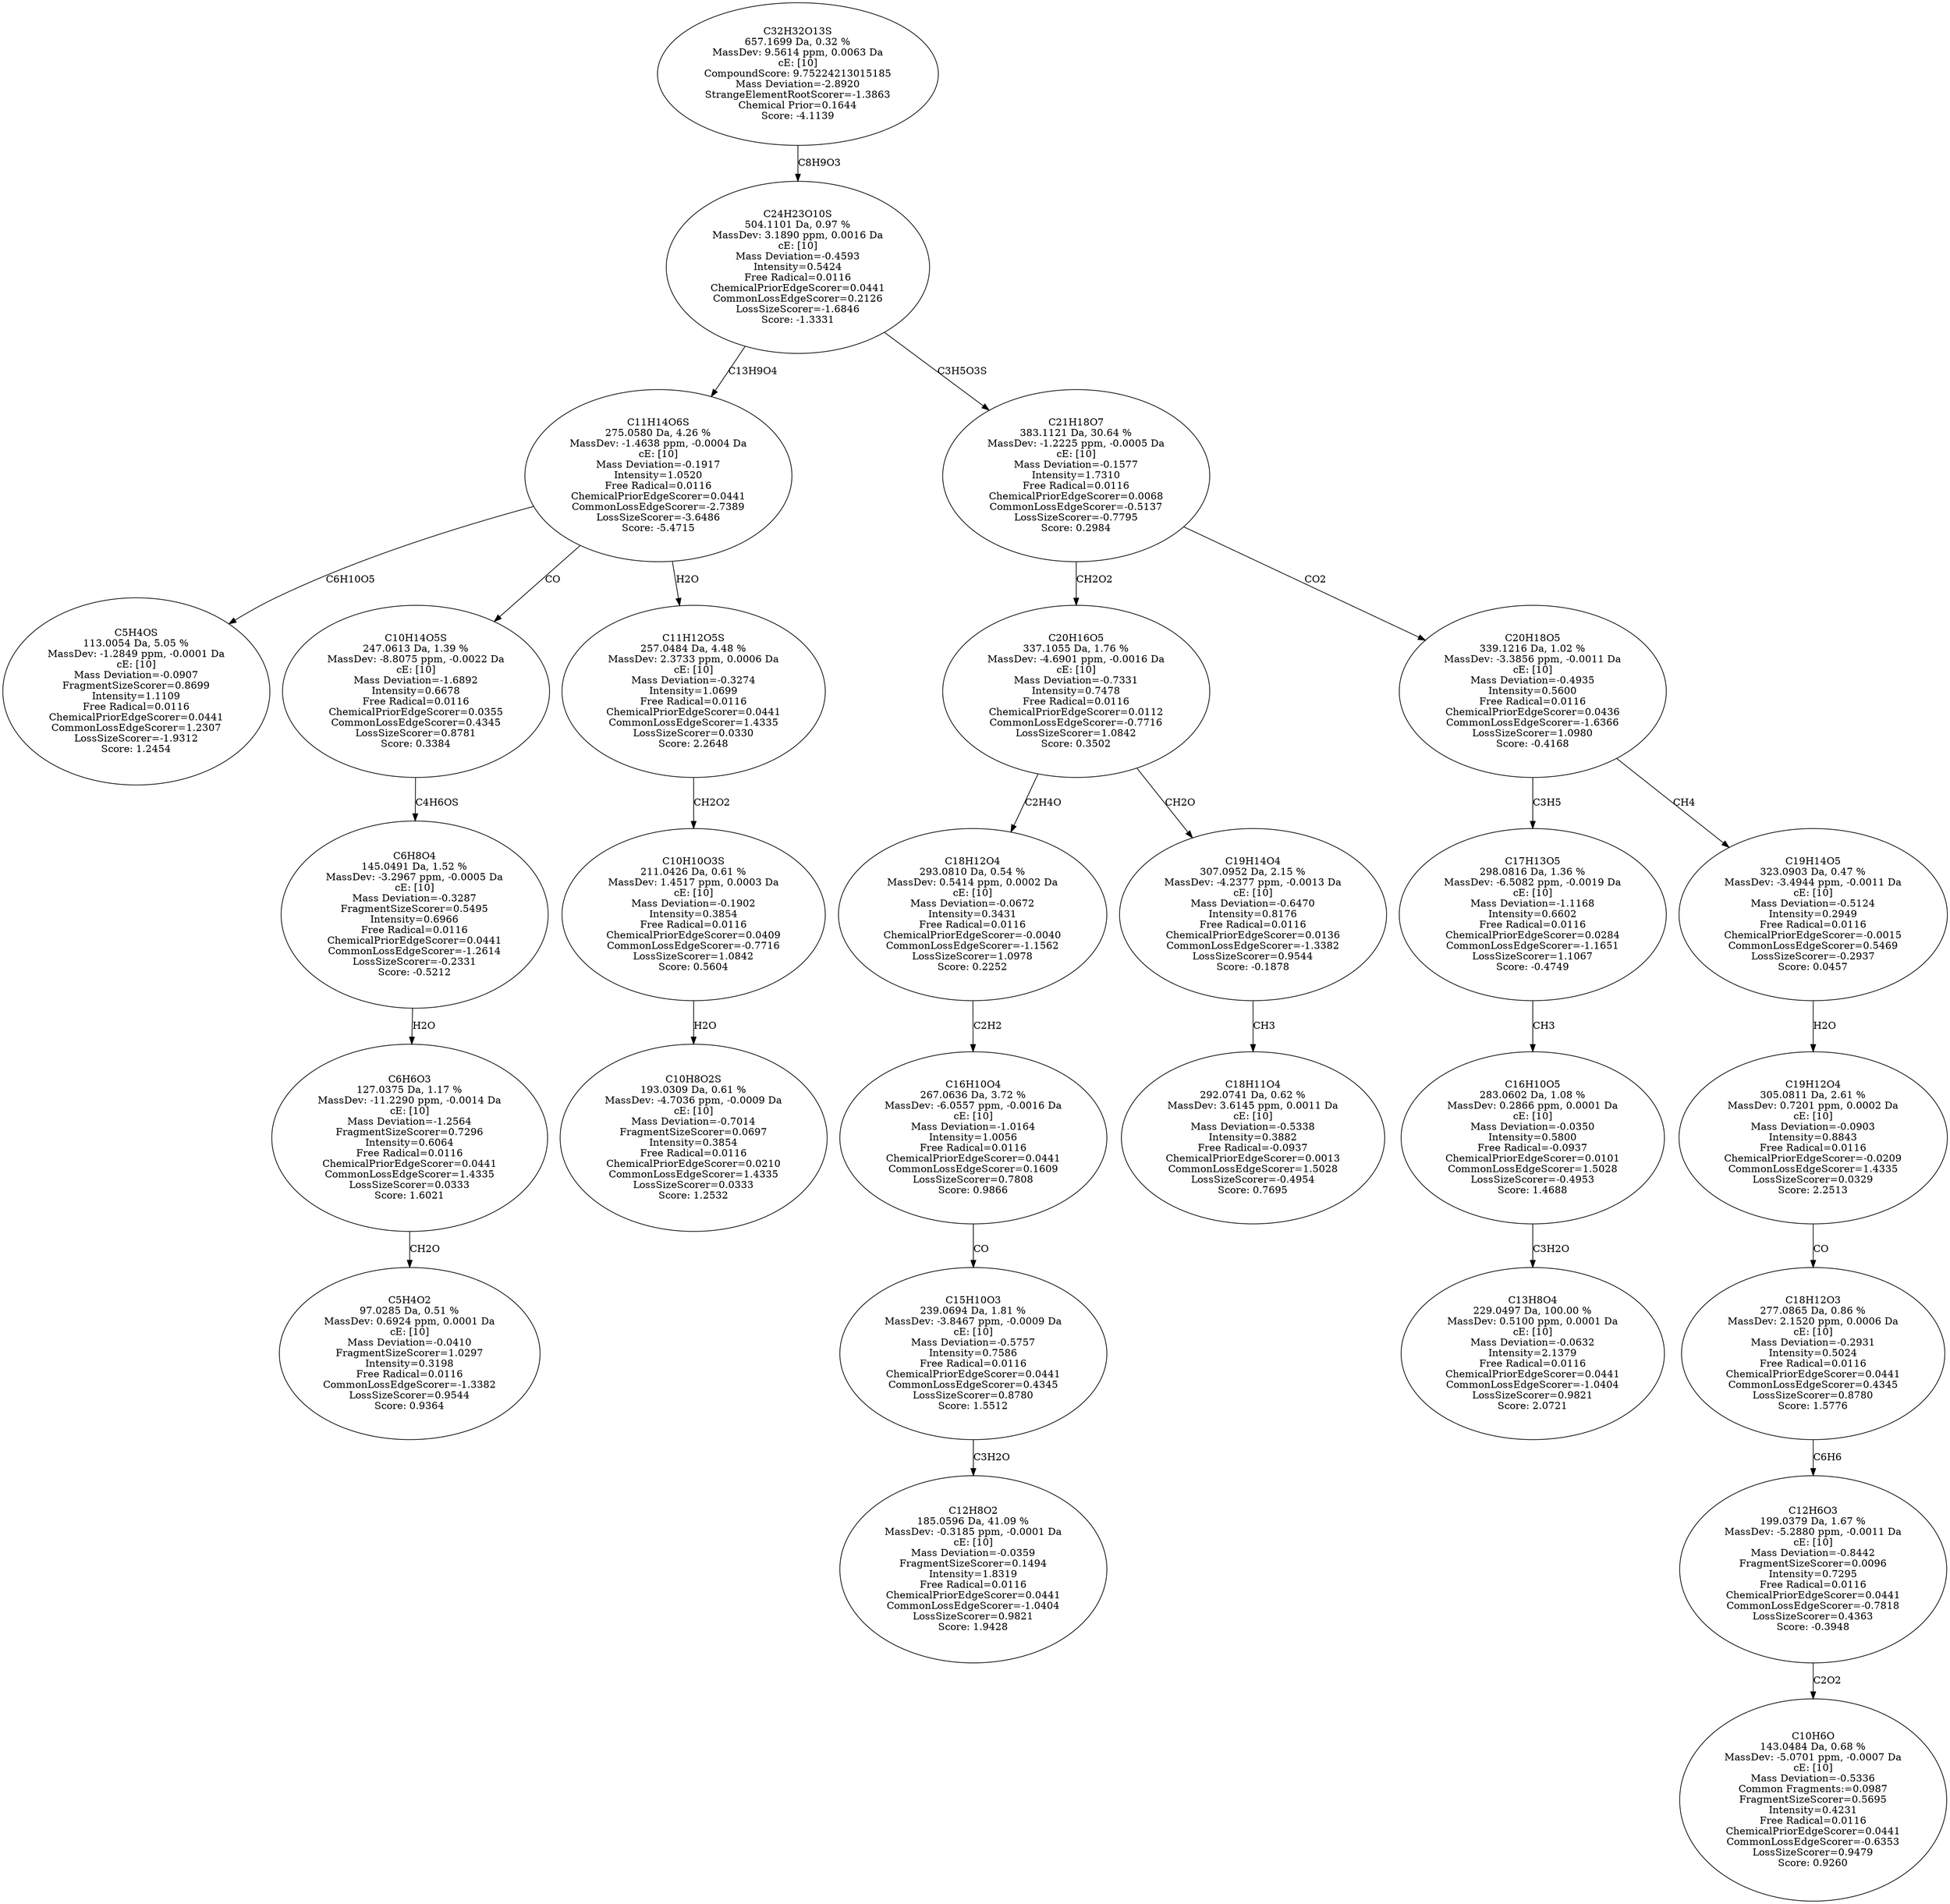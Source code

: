 strict digraph {
v1 [label="C5H4OS\n113.0054 Da, 5.05 %\nMassDev: -1.2849 ppm, -0.0001 Da\ncE: [10]\nMass Deviation=-0.0907\nFragmentSizeScorer=0.8699\nIntensity=1.1109\nFree Radical=0.0116\nChemicalPriorEdgeScorer=0.0441\nCommonLossEdgeScorer=1.2307\nLossSizeScorer=-1.9312\nScore: 1.2454"];
v2 [label="C5H4O2\n97.0285 Da, 0.51 %\nMassDev: 0.6924 ppm, 0.0001 Da\ncE: [10]\nMass Deviation=-0.0410\nFragmentSizeScorer=1.0297\nIntensity=0.3198\nFree Radical=0.0116\nCommonLossEdgeScorer=-1.3382\nLossSizeScorer=0.9544\nScore: 0.9364"];
v3 [label="C6H6O3\n127.0375 Da, 1.17 %\nMassDev: -11.2290 ppm, -0.0014 Da\ncE: [10]\nMass Deviation=-1.2564\nFragmentSizeScorer=0.7296\nIntensity=0.6064\nFree Radical=0.0116\nChemicalPriorEdgeScorer=0.0441\nCommonLossEdgeScorer=1.4335\nLossSizeScorer=0.0333\nScore: 1.6021"];
v4 [label="C6H8O4\n145.0491 Da, 1.52 %\nMassDev: -3.2967 ppm, -0.0005 Da\ncE: [10]\nMass Deviation=-0.3287\nFragmentSizeScorer=0.5495\nIntensity=0.6966\nFree Radical=0.0116\nChemicalPriorEdgeScorer=0.0441\nCommonLossEdgeScorer=-1.2614\nLossSizeScorer=-0.2331\nScore: -0.5212"];
v5 [label="C10H14O5S\n247.0613 Da, 1.39 %\nMassDev: -8.8075 ppm, -0.0022 Da\ncE: [10]\nMass Deviation=-1.6892\nIntensity=0.6678\nFree Radical=0.0116\nChemicalPriorEdgeScorer=0.0355\nCommonLossEdgeScorer=0.4345\nLossSizeScorer=0.8781\nScore: 0.3384"];
v6 [label="C10H8O2S\n193.0309 Da, 0.61 %\nMassDev: -4.7036 ppm, -0.0009 Da\ncE: [10]\nMass Deviation=-0.7014\nFragmentSizeScorer=0.0697\nIntensity=0.3854\nFree Radical=0.0116\nChemicalPriorEdgeScorer=0.0210\nCommonLossEdgeScorer=1.4335\nLossSizeScorer=0.0333\nScore: 1.2532"];
v7 [label="C10H10O3S\n211.0426 Da, 0.61 %\nMassDev: 1.4517 ppm, 0.0003 Da\ncE: [10]\nMass Deviation=-0.1902\nIntensity=0.3854\nFree Radical=0.0116\nChemicalPriorEdgeScorer=0.0409\nCommonLossEdgeScorer=-0.7716\nLossSizeScorer=1.0842\nScore: 0.5604"];
v8 [label="C11H12O5S\n257.0484 Da, 4.48 %\nMassDev: 2.3733 ppm, 0.0006 Da\ncE: [10]\nMass Deviation=-0.3274\nIntensity=1.0699\nFree Radical=0.0116\nChemicalPriorEdgeScorer=0.0441\nCommonLossEdgeScorer=1.4335\nLossSizeScorer=0.0330\nScore: 2.2648"];
v9 [label="C11H14O6S\n275.0580 Da, 4.26 %\nMassDev: -1.4638 ppm, -0.0004 Da\ncE: [10]\nMass Deviation=-0.1917\nIntensity=1.0520\nFree Radical=0.0116\nChemicalPriorEdgeScorer=0.0441\nCommonLossEdgeScorer=-2.7389\nLossSizeScorer=-3.6486\nScore: -5.4715"];
v10 [label="C12H8O2\n185.0596 Da, 41.09 %\nMassDev: -0.3185 ppm, -0.0001 Da\ncE: [10]\nMass Deviation=-0.0359\nFragmentSizeScorer=0.1494\nIntensity=1.8319\nFree Radical=0.0116\nChemicalPriorEdgeScorer=0.0441\nCommonLossEdgeScorer=-1.0404\nLossSizeScorer=0.9821\nScore: 1.9428"];
v11 [label="C15H10O3\n239.0694 Da, 1.81 %\nMassDev: -3.8467 ppm, -0.0009 Da\ncE: [10]\nMass Deviation=-0.5757\nIntensity=0.7586\nFree Radical=0.0116\nChemicalPriorEdgeScorer=0.0441\nCommonLossEdgeScorer=0.4345\nLossSizeScorer=0.8780\nScore: 1.5512"];
v12 [label="C16H10O4\n267.0636 Da, 3.72 %\nMassDev: -6.0557 ppm, -0.0016 Da\ncE: [10]\nMass Deviation=-1.0164\nIntensity=1.0056\nFree Radical=0.0116\nChemicalPriorEdgeScorer=0.0441\nCommonLossEdgeScorer=0.1609\nLossSizeScorer=0.7808\nScore: 0.9866"];
v13 [label="C18H12O4\n293.0810 Da, 0.54 %\nMassDev: 0.5414 ppm, 0.0002 Da\ncE: [10]\nMass Deviation=-0.0672\nIntensity=0.3431\nFree Radical=0.0116\nChemicalPriorEdgeScorer=-0.0040\nCommonLossEdgeScorer=-1.1562\nLossSizeScorer=1.0978\nScore: 0.2252"];
v14 [label="C18H11O4\n292.0741 Da, 0.62 %\nMassDev: 3.6145 ppm, 0.0011 Da\ncE: [10]\nMass Deviation=-0.5338\nIntensity=0.3882\nFree Radical=-0.0937\nChemicalPriorEdgeScorer=0.0013\nCommonLossEdgeScorer=1.5028\nLossSizeScorer=-0.4954\nScore: 0.7695"];
v15 [label="C19H14O4\n307.0952 Da, 2.15 %\nMassDev: -4.2377 ppm, -0.0013 Da\ncE: [10]\nMass Deviation=-0.6470\nIntensity=0.8176\nFree Radical=0.0116\nChemicalPriorEdgeScorer=0.0136\nCommonLossEdgeScorer=-1.3382\nLossSizeScorer=0.9544\nScore: -0.1878"];
v16 [label="C20H16O5\n337.1055 Da, 1.76 %\nMassDev: -4.6901 ppm, -0.0016 Da\ncE: [10]\nMass Deviation=-0.7331\nIntensity=0.7478\nFree Radical=0.0116\nChemicalPriorEdgeScorer=0.0112\nCommonLossEdgeScorer=-0.7716\nLossSizeScorer=1.0842\nScore: 0.3502"];
v17 [label="C13H8O4\n229.0497 Da, 100.00 %\nMassDev: 0.5100 ppm, 0.0001 Da\ncE: [10]\nMass Deviation=-0.0632\nIntensity=2.1379\nFree Radical=0.0116\nChemicalPriorEdgeScorer=0.0441\nCommonLossEdgeScorer=-1.0404\nLossSizeScorer=0.9821\nScore: 2.0721"];
v18 [label="C16H10O5\n283.0602 Da, 1.08 %\nMassDev: 0.2866 ppm, 0.0001 Da\ncE: [10]\nMass Deviation=-0.0350\nIntensity=0.5800\nFree Radical=-0.0937\nChemicalPriorEdgeScorer=0.0101\nCommonLossEdgeScorer=1.5028\nLossSizeScorer=-0.4953\nScore: 1.4688"];
v19 [label="C17H13O5\n298.0816 Da, 1.36 %\nMassDev: -6.5082 ppm, -0.0019 Da\ncE: [10]\nMass Deviation=-1.1168\nIntensity=0.6602\nFree Radical=0.0116\nChemicalPriorEdgeScorer=0.0284\nCommonLossEdgeScorer=-1.1651\nLossSizeScorer=1.1067\nScore: -0.4749"];
v20 [label="C10H6O\n143.0484 Da, 0.68 %\nMassDev: -5.0701 ppm, -0.0007 Da\ncE: [10]\nMass Deviation=-0.5336\nCommon Fragments:=0.0987\nFragmentSizeScorer=0.5695\nIntensity=0.4231\nFree Radical=0.0116\nChemicalPriorEdgeScorer=0.0441\nCommonLossEdgeScorer=-0.6353\nLossSizeScorer=0.9479\nScore: 0.9260"];
v21 [label="C12H6O3\n199.0379 Da, 1.67 %\nMassDev: -5.2880 ppm, -0.0011 Da\ncE: [10]\nMass Deviation=-0.8442\nFragmentSizeScorer=0.0096\nIntensity=0.7295\nFree Radical=0.0116\nChemicalPriorEdgeScorer=0.0441\nCommonLossEdgeScorer=-0.7818\nLossSizeScorer=0.4363\nScore: -0.3948"];
v22 [label="C18H12O3\n277.0865 Da, 0.86 %\nMassDev: 2.1520 ppm, 0.0006 Da\ncE: [10]\nMass Deviation=-0.2931\nIntensity=0.5024\nFree Radical=0.0116\nChemicalPriorEdgeScorer=0.0441\nCommonLossEdgeScorer=0.4345\nLossSizeScorer=0.8780\nScore: 1.5776"];
v23 [label="C19H12O4\n305.0811 Da, 2.61 %\nMassDev: 0.7201 ppm, 0.0002 Da\ncE: [10]\nMass Deviation=-0.0903\nIntensity=0.8843\nFree Radical=0.0116\nChemicalPriorEdgeScorer=-0.0209\nCommonLossEdgeScorer=1.4335\nLossSizeScorer=0.0329\nScore: 2.2513"];
v24 [label="C19H14O5\n323.0903 Da, 0.47 %\nMassDev: -3.4944 ppm, -0.0011 Da\ncE: [10]\nMass Deviation=-0.5124\nIntensity=0.2949\nFree Radical=0.0116\nChemicalPriorEdgeScorer=-0.0015\nCommonLossEdgeScorer=0.5469\nLossSizeScorer=-0.2937\nScore: 0.0457"];
v25 [label="C20H18O5\n339.1216 Da, 1.02 %\nMassDev: -3.3856 ppm, -0.0011 Da\ncE: [10]\nMass Deviation=-0.4935\nIntensity=0.5600\nFree Radical=0.0116\nChemicalPriorEdgeScorer=0.0436\nCommonLossEdgeScorer=-1.6366\nLossSizeScorer=1.0980\nScore: -0.4168"];
v26 [label="C21H18O7\n383.1121 Da, 30.64 %\nMassDev: -1.2225 ppm, -0.0005 Da\ncE: [10]\nMass Deviation=-0.1577\nIntensity=1.7310\nFree Radical=0.0116\nChemicalPriorEdgeScorer=0.0068\nCommonLossEdgeScorer=-0.5137\nLossSizeScorer=-0.7795\nScore: 0.2984"];
v27 [label="C24H23O10S\n504.1101 Da, 0.97 %\nMassDev: 3.1890 ppm, 0.0016 Da\ncE: [10]\nMass Deviation=-0.4593\nIntensity=0.5424\nFree Radical=0.0116\nChemicalPriorEdgeScorer=0.0441\nCommonLossEdgeScorer=0.2126\nLossSizeScorer=-1.6846\nScore: -1.3331"];
v28 [label="C32H32O13S\n657.1699 Da, 0.32 %\nMassDev: 9.5614 ppm, 0.0063 Da\ncE: [10]\nCompoundScore: 9.75224213015185\nMass Deviation=-2.8920\nStrangeElementRootScorer=-1.3863\nChemical Prior=0.1644\nScore: -4.1139"];
v9 -> v1 [label="C6H10O5"];
v3 -> v2 [label="CH2O"];
v4 -> v3 [label="H2O"];
v5 -> v4 [label="C4H6OS"];
v9 -> v5 [label="CO"];
v7 -> v6 [label="H2O"];
v8 -> v7 [label="CH2O2"];
v9 -> v8 [label="H2O"];
v27 -> v9 [label="C13H9O4"];
v11 -> v10 [label="C3H2O"];
v12 -> v11 [label="CO"];
v13 -> v12 [label="C2H2"];
v16 -> v13 [label="C2H4O"];
v15 -> v14 [label="CH3"];
v16 -> v15 [label="CH2O"];
v26 -> v16 [label="CH2O2"];
v18 -> v17 [label="C3H2O"];
v19 -> v18 [label="CH3"];
v25 -> v19 [label="C3H5"];
v21 -> v20 [label="C2O2"];
v22 -> v21 [label="C6H6"];
v23 -> v22 [label="CO"];
v24 -> v23 [label="H2O"];
v25 -> v24 [label="CH4"];
v26 -> v25 [label="CO2"];
v27 -> v26 [label="C3H5O3S"];
v28 -> v27 [label="C8H9O3"];
}